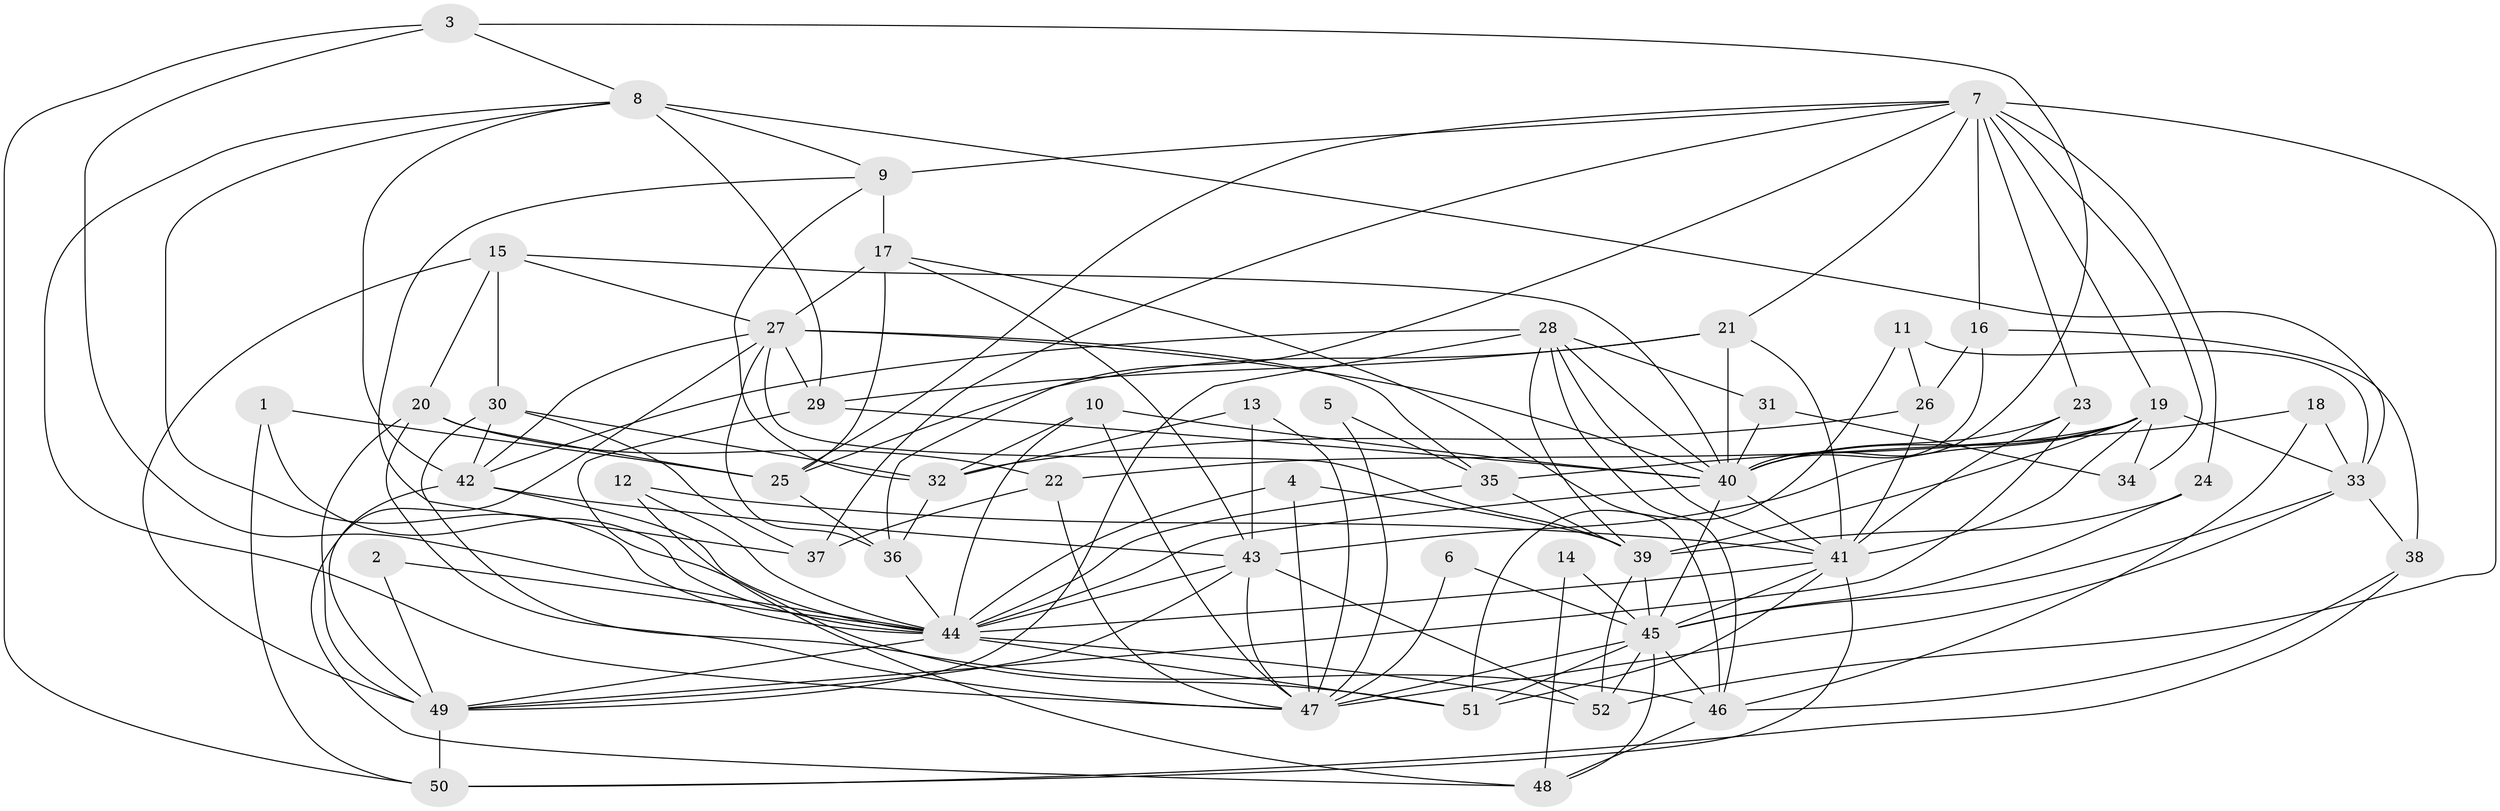 // original degree distribution, {5: 0.20388349514563106, 6: 0.07766990291262135, 3: 0.3300970873786408, 4: 0.20388349514563106, 8: 0.02912621359223301, 7: 0.019417475728155338, 2: 0.1262135922330097, 9: 0.009708737864077669}
// Generated by graph-tools (version 1.1) at 2025/26/03/09/25 03:26:11]
// undirected, 52 vertices, 148 edges
graph export_dot {
graph [start="1"]
  node [color=gray90,style=filled];
  1;
  2;
  3;
  4;
  5;
  6;
  7;
  8;
  9;
  10;
  11;
  12;
  13;
  14;
  15;
  16;
  17;
  18;
  19;
  20;
  21;
  22;
  23;
  24;
  25;
  26;
  27;
  28;
  29;
  30;
  31;
  32;
  33;
  34;
  35;
  36;
  37;
  38;
  39;
  40;
  41;
  42;
  43;
  44;
  45;
  46;
  47;
  48;
  49;
  50;
  51;
  52;
  1 -- 25 [weight=1.0];
  1 -- 44 [weight=1.0];
  1 -- 50 [weight=1.0];
  2 -- 44 [weight=1.0];
  2 -- 49 [weight=1.0];
  3 -- 8 [weight=1.0];
  3 -- 40 [weight=1.0];
  3 -- 44 [weight=1.0];
  3 -- 50 [weight=1.0];
  4 -- 39 [weight=1.0];
  4 -- 44 [weight=1.0];
  4 -- 47 [weight=1.0];
  5 -- 35 [weight=1.0];
  5 -- 47 [weight=1.0];
  6 -- 45 [weight=1.0];
  6 -- 47 [weight=1.0];
  7 -- 9 [weight=1.0];
  7 -- 16 [weight=1.0];
  7 -- 19 [weight=1.0];
  7 -- 21 [weight=1.0];
  7 -- 23 [weight=1.0];
  7 -- 24 [weight=1.0];
  7 -- 25 [weight=1.0];
  7 -- 34 [weight=1.0];
  7 -- 36 [weight=1.0];
  7 -- 37 [weight=1.0];
  7 -- 52 [weight=1.0];
  8 -- 9 [weight=1.0];
  8 -- 29 [weight=1.0];
  8 -- 33 [weight=2.0];
  8 -- 42 [weight=1.0];
  8 -- 44 [weight=1.0];
  8 -- 47 [weight=1.0];
  9 -- 17 [weight=1.0];
  9 -- 32 [weight=2.0];
  9 -- 37 [weight=1.0];
  10 -- 32 [weight=1.0];
  10 -- 40 [weight=1.0];
  10 -- 44 [weight=2.0];
  10 -- 47 [weight=1.0];
  11 -- 26 [weight=1.0];
  11 -- 33 [weight=2.0];
  11 -- 51 [weight=1.0];
  12 -- 41 [weight=1.0];
  12 -- 44 [weight=1.0];
  12 -- 48 [weight=1.0];
  13 -- 32 [weight=1.0];
  13 -- 43 [weight=1.0];
  13 -- 47 [weight=1.0];
  14 -- 45 [weight=1.0];
  14 -- 48 [weight=1.0];
  15 -- 20 [weight=1.0];
  15 -- 27 [weight=1.0];
  15 -- 30 [weight=1.0];
  15 -- 40 [weight=1.0];
  15 -- 49 [weight=1.0];
  16 -- 26 [weight=1.0];
  16 -- 38 [weight=2.0];
  16 -- 40 [weight=1.0];
  17 -- 25 [weight=1.0];
  17 -- 27 [weight=1.0];
  17 -- 43 [weight=1.0];
  17 -- 46 [weight=1.0];
  18 -- 33 [weight=1.0];
  18 -- 35 [weight=1.0];
  18 -- 46 [weight=1.0];
  19 -- 22 [weight=1.0];
  19 -- 33 [weight=1.0];
  19 -- 34 [weight=1.0];
  19 -- 39 [weight=1.0];
  19 -- 40 [weight=1.0];
  19 -- 41 [weight=1.0];
  19 -- 43 [weight=1.0];
  20 -- 22 [weight=1.0];
  20 -- 25 [weight=1.0];
  20 -- 47 [weight=1.0];
  20 -- 49 [weight=1.0];
  21 -- 25 [weight=1.0];
  21 -- 29 [weight=1.0];
  21 -- 40 [weight=1.0];
  21 -- 41 [weight=1.0];
  22 -- 37 [weight=1.0];
  22 -- 47 [weight=1.0];
  23 -- 40 [weight=1.0];
  23 -- 41 [weight=1.0];
  23 -- 49 [weight=1.0];
  24 -- 39 [weight=1.0];
  24 -- 45 [weight=1.0];
  25 -- 36 [weight=1.0];
  26 -- 32 [weight=1.0];
  26 -- 41 [weight=1.0];
  27 -- 29 [weight=1.0];
  27 -- 35 [weight=1.0];
  27 -- 36 [weight=1.0];
  27 -- 39 [weight=1.0];
  27 -- 40 [weight=1.0];
  27 -- 42 [weight=1.0];
  27 -- 48 [weight=1.0];
  28 -- 31 [weight=1.0];
  28 -- 39 [weight=1.0];
  28 -- 40 [weight=1.0];
  28 -- 41 [weight=1.0];
  28 -- 42 [weight=1.0];
  28 -- 46 [weight=1.0];
  28 -- 49 [weight=1.0];
  29 -- 40 [weight=1.0];
  29 -- 51 [weight=1.0];
  30 -- 32 [weight=2.0];
  30 -- 37 [weight=1.0];
  30 -- 42 [weight=1.0];
  30 -- 46 [weight=1.0];
  31 -- 34 [weight=1.0];
  31 -- 40 [weight=1.0];
  32 -- 36 [weight=1.0];
  33 -- 38 [weight=1.0];
  33 -- 45 [weight=1.0];
  33 -- 47 [weight=1.0];
  35 -- 39 [weight=1.0];
  35 -- 44 [weight=1.0];
  36 -- 44 [weight=1.0];
  38 -- 46 [weight=1.0];
  38 -- 50 [weight=1.0];
  39 -- 45 [weight=1.0];
  39 -- 52 [weight=1.0];
  40 -- 41 [weight=1.0];
  40 -- 44 [weight=1.0];
  40 -- 45 [weight=1.0];
  41 -- 44 [weight=1.0];
  41 -- 45 [weight=1.0];
  41 -- 50 [weight=1.0];
  41 -- 51 [weight=1.0];
  42 -- 43 [weight=1.0];
  42 -- 44 [weight=1.0];
  42 -- 49 [weight=1.0];
  43 -- 44 [weight=1.0];
  43 -- 47 [weight=1.0];
  43 -- 49 [weight=2.0];
  43 -- 52 [weight=1.0];
  44 -- 49 [weight=1.0];
  44 -- 51 [weight=1.0];
  44 -- 52 [weight=1.0];
  45 -- 46 [weight=1.0];
  45 -- 47 [weight=1.0];
  45 -- 48 [weight=1.0];
  45 -- 51 [weight=1.0];
  45 -- 52 [weight=1.0];
  46 -- 48 [weight=1.0];
  49 -- 50 [weight=1.0];
}
